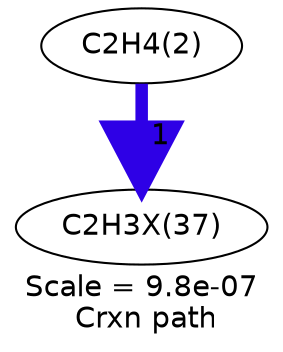digraph reaction_paths {
center=1;
s5 -> s17[fontname="Helvetica", style="setlinewidth(6)", arrowsize=3, color="0.7, 1.5, 0.9"
, label=" 1"];
s5 [ fontname="Helvetica", label="C2H4(2)"];
s17 [ fontname="Helvetica", label="C2H3X(37)"];
 label = "Scale = 9.8e-07\l Crxn path";
 fontname = "Helvetica";
}
